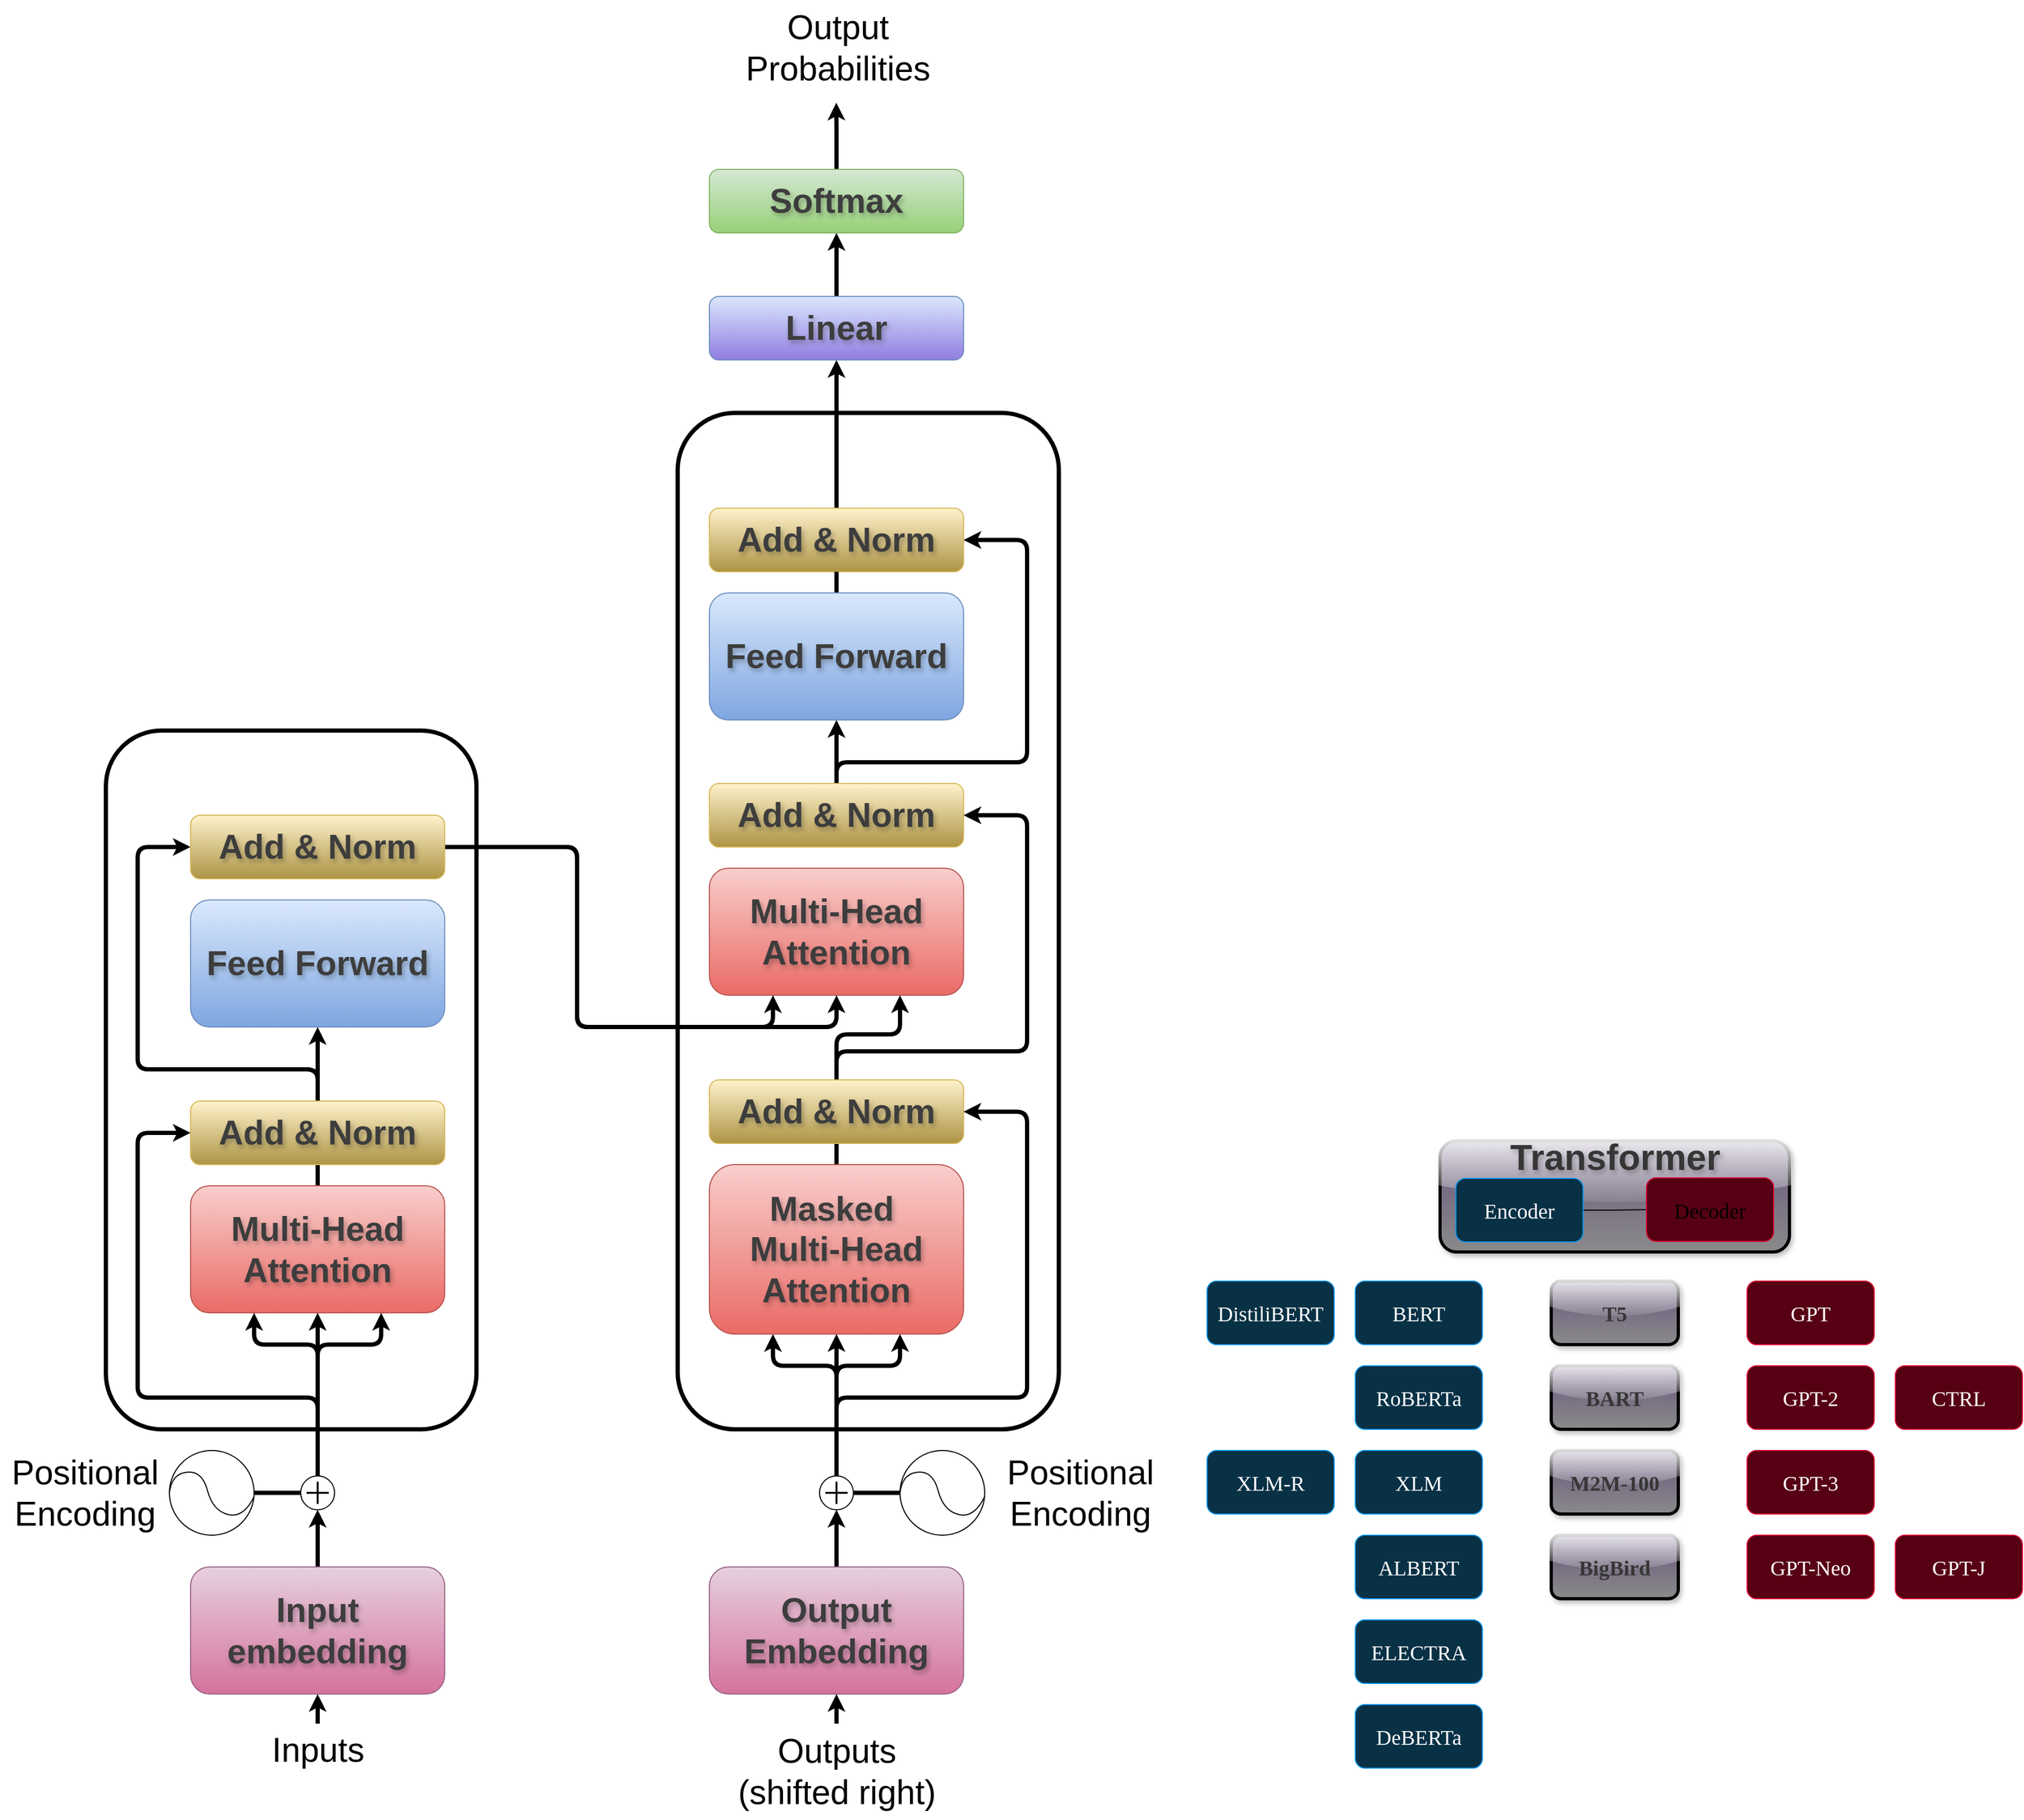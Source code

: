 <mxfile version="24.1.0" type="device">
  <diagram name="Page-1" id="pcucTkDDgFkPTCST-ymx">
    <mxGraphModel dx="5171" dy="3227" grid="1" gridSize="10" guides="1" tooltips="1" connect="1" arrows="1" fold="1" page="1" pageScale="1" pageWidth="850" pageHeight="1100" math="0" shadow="0">
      <root>
        <mxCell id="0" />
        <mxCell id="1" parent="0" />
        <mxCell id="bqGlinrl0lAdSsYBBATu-93" value="" style="group" vertex="1" connectable="0" parent="1">
          <mxGeometry x="40" y="177.5" width="770" height="602.5" as="geometry" />
        </mxCell>
        <mxCell id="bqGlinrl0lAdSsYBBATu-2" value="" style="rounded=1;whiteSpace=wrap;html=1;fillColor=#67567D;gradientColor=#8A8A8A;glass=1;shadow=1;perimeterSpacing=0;strokeWidth=3;" vertex="1" parent="bqGlinrl0lAdSsYBBATu-93">
          <mxGeometry x="220" y="10" width="330" height="105" as="geometry" />
        </mxCell>
        <mxCell id="bqGlinrl0lAdSsYBBATu-3" value="&lt;font style=&quot;font-size: 34px;&quot; color=&quot;#363636&quot;&gt;Transformer&lt;/font&gt;" style="text;html=1;align=center;verticalAlign=middle;resizable=0;points=[];autosize=1;strokeColor=none;fillColor=none;fontSize=34;glass=0;labelBackgroundColor=none;labelBorderColor=none;textShadow=1;fontColor=#FFFFFF;fontStyle=1" vertex="1" parent="bqGlinrl0lAdSsYBBATu-93">
          <mxGeometry x="280" width="210" height="50" as="geometry" />
        </mxCell>
        <mxCell id="bqGlinrl0lAdSsYBBATu-6" style="edgeStyle=orthogonalEdgeStyle;rounded=0;orthogonalLoop=1;jettySize=auto;html=1;exitX=1;exitY=0.5;exitDx=0;exitDy=0;entryX=0;entryY=0.5;entryDx=0;entryDy=0;endArrow=none;endFill=0;" edge="1" parent="bqGlinrl0lAdSsYBBATu-93" source="bqGlinrl0lAdSsYBBATu-4" target="bqGlinrl0lAdSsYBBATu-5">
          <mxGeometry relative="1" as="geometry" />
        </mxCell>
        <mxCell id="bqGlinrl0lAdSsYBBATu-4" value="Encoder" style="rounded=1;whiteSpace=wrap;html=1;fillColor=#083145;fontColor=#ffffff;strokeColor=#0093EB;fontFamily=Firacode;fontSize=20;" vertex="1" parent="bqGlinrl0lAdSsYBBATu-93">
          <mxGeometry x="235" y="45.5" width="120" height="60" as="geometry" />
        </mxCell>
        <mxCell id="bqGlinrl0lAdSsYBBATu-5" value="Decoder" style="rounded=1;whiteSpace=wrap;html=1;fillColor=#570014;gradientColor=none;strokeColor=#DE0033;fontFamily=Firacode;fontSize=20;" vertex="1" parent="bqGlinrl0lAdSsYBBATu-93">
          <mxGeometry x="415" y="45" width="120" height="60" as="geometry" />
        </mxCell>
        <mxCell id="bqGlinrl0lAdSsYBBATu-7" value="BERT" style="rounded=1;whiteSpace=wrap;html=1;fillColor=#083145;fontColor=#ffffff;strokeColor=#0093EB;fontFamily=Firacode;fontSize=20;" vertex="1" parent="bqGlinrl0lAdSsYBBATu-93">
          <mxGeometry x="140" y="142.5" width="120" height="60" as="geometry" />
        </mxCell>
        <mxCell id="bqGlinrl0lAdSsYBBATu-8" value="DistiliBERT" style="rounded=1;whiteSpace=wrap;html=1;fillColor=#083145;fontColor=#ffffff;strokeColor=#0093EB;fontFamily=Firacode;fontSize=20;" vertex="1" parent="bqGlinrl0lAdSsYBBATu-93">
          <mxGeometry y="142.5" width="120" height="60" as="geometry" />
        </mxCell>
        <mxCell id="bqGlinrl0lAdSsYBBATu-9" value="RoBERTa" style="rounded=1;whiteSpace=wrap;html=1;fillColor=#083145;fontColor=#ffffff;strokeColor=#0093EB;fontFamily=Firacode;fontSize=20;" vertex="1" parent="bqGlinrl0lAdSsYBBATu-93">
          <mxGeometry x="140" y="222.5" width="120" height="60" as="geometry" />
        </mxCell>
        <mxCell id="bqGlinrl0lAdSsYBBATu-10" value="XLM" style="rounded=1;whiteSpace=wrap;html=1;fillColor=#083145;fontColor=#ffffff;strokeColor=#0093EB;fontFamily=Firacode;fontSize=20;" vertex="1" parent="bqGlinrl0lAdSsYBBATu-93">
          <mxGeometry x="140" y="302.5" width="120" height="60" as="geometry" />
        </mxCell>
        <mxCell id="bqGlinrl0lAdSsYBBATu-11" value="DeBERTa" style="rounded=1;whiteSpace=wrap;html=1;fillColor=#083145;fontColor=#ffffff;strokeColor=#0093EB;fontFamily=Firacode;fontSize=20;" vertex="1" parent="bqGlinrl0lAdSsYBBATu-93">
          <mxGeometry x="140" y="542.5" width="120" height="60" as="geometry" />
        </mxCell>
        <mxCell id="bqGlinrl0lAdSsYBBATu-12" value="ELECTRA" style="rounded=1;whiteSpace=wrap;html=1;fillColor=#083145;fontColor=#ffffff;strokeColor=#0093EB;fontFamily=Firacode;fontSize=20;" vertex="1" parent="bqGlinrl0lAdSsYBBATu-93">
          <mxGeometry x="140" y="462.5" width="120" height="60" as="geometry" />
        </mxCell>
        <mxCell id="bqGlinrl0lAdSsYBBATu-13" value="ALBERT" style="rounded=1;whiteSpace=wrap;html=1;fillColor=#083145;fontColor=#ffffff;strokeColor=#0093EB;fontFamily=Firacode;fontSize=20;" vertex="1" parent="bqGlinrl0lAdSsYBBATu-93">
          <mxGeometry x="140" y="382.5" width="120" height="60" as="geometry" />
        </mxCell>
        <mxCell id="bqGlinrl0lAdSsYBBATu-14" value="XLM-R" style="rounded=1;whiteSpace=wrap;html=1;fillColor=#083145;fontColor=#ffffff;strokeColor=#0093EB;fontFamily=Firacode;fontSize=20;" vertex="1" parent="bqGlinrl0lAdSsYBBATu-93">
          <mxGeometry y="302.5" width="120" height="60" as="geometry" />
        </mxCell>
        <mxCell id="bqGlinrl0lAdSsYBBATu-15" value="BigBird" style="rounded=1;whiteSpace=wrap;html=1;fillColor=#67567D;gradientColor=#8A8A8A;glass=1;shadow=1;perimeterSpacing=0;strokeWidth=3;fontColor=#363636;fontStyle=1;fontFamily=Firacode;fontSize=20;" vertex="1" parent="bqGlinrl0lAdSsYBBATu-93">
          <mxGeometry x="325" y="382.5" width="120" height="60" as="geometry" />
        </mxCell>
        <mxCell id="bqGlinrl0lAdSsYBBATu-16" value="M2M-100" style="rounded=1;whiteSpace=wrap;html=1;fillColor=#67567D;gradientColor=#8A8A8A;glass=1;shadow=1;perimeterSpacing=0;strokeWidth=3;fontColor=#363636;fontStyle=1;fontFamily=Firacode;fontSize=20;" vertex="1" parent="bqGlinrl0lAdSsYBBATu-93">
          <mxGeometry x="325" y="302.5" width="120" height="60" as="geometry" />
        </mxCell>
        <mxCell id="bqGlinrl0lAdSsYBBATu-17" value="BART" style="rounded=1;whiteSpace=wrap;html=1;fillColor=#67567D;gradientColor=#8A8A8A;glass=1;shadow=1;perimeterSpacing=0;strokeWidth=3;fontColor=#363636;fontStyle=1;fontFamily=Firacode;fontSize=20;" vertex="1" parent="bqGlinrl0lAdSsYBBATu-93">
          <mxGeometry x="325" y="222.5" width="120" height="60" as="geometry" />
        </mxCell>
        <mxCell id="bqGlinrl0lAdSsYBBATu-18" value="T5" style="rounded=1;whiteSpace=wrap;html=1;fillColor=#67567D;gradientColor=#8A8A8A;glass=1;shadow=1;perimeterSpacing=0;strokeWidth=3;fontColor=#363636;fontStyle=1;fontFamily=Firacode;fontSize=20;" vertex="1" parent="bqGlinrl0lAdSsYBBATu-93">
          <mxGeometry x="325" y="142.5" width="120" height="60" as="geometry" />
        </mxCell>
        <mxCell id="bqGlinrl0lAdSsYBBATu-19" value="GPT-Neo" style="rounded=1;whiteSpace=wrap;html=1;fillColor=#570014;fontColor=#ffffff;strokeColor=#DE0033;gradientColor=none;fontFamily=Firacode;fontSize=20;" vertex="1" parent="bqGlinrl0lAdSsYBBATu-93">
          <mxGeometry x="510" y="382.5" width="120" height="60" as="geometry" />
        </mxCell>
        <mxCell id="bqGlinrl0lAdSsYBBATu-20" value="GPT-3" style="rounded=1;whiteSpace=wrap;html=1;fillColor=#570014;fontColor=#ffffff;strokeColor=#DE0033;gradientColor=none;fontFamily=Firacode;fontSize=20;" vertex="1" parent="bqGlinrl0lAdSsYBBATu-93">
          <mxGeometry x="510" y="302.5" width="120" height="60" as="geometry" />
        </mxCell>
        <mxCell id="bqGlinrl0lAdSsYBBATu-21" value="GPT-2" style="rounded=1;whiteSpace=wrap;html=1;fillColor=#570014;fontColor=#ffffff;strokeColor=#DE0033;gradientColor=none;fontFamily=Firacode;fontSize=20;" vertex="1" parent="bqGlinrl0lAdSsYBBATu-93">
          <mxGeometry x="510" y="222.5" width="120" height="60" as="geometry" />
        </mxCell>
        <mxCell id="bqGlinrl0lAdSsYBBATu-22" value="GPT" style="rounded=1;whiteSpace=wrap;html=1;fillColor=#570014;fontColor=#ffffff;strokeColor=#DE0033;gradientColor=none;fontFamily=Firacode;fontSize=20;" vertex="1" parent="bqGlinrl0lAdSsYBBATu-93">
          <mxGeometry x="510" y="142.5" width="120" height="60" as="geometry" />
        </mxCell>
        <mxCell id="bqGlinrl0lAdSsYBBATu-23" value="CTRL" style="rounded=1;whiteSpace=wrap;html=1;fillColor=#570014;fontColor=#ffffff;strokeColor=#DE0033;gradientColor=none;fontFamily=Firacode;fontSize=20;" vertex="1" parent="bqGlinrl0lAdSsYBBATu-93">
          <mxGeometry x="650" y="222.5" width="120" height="60" as="geometry" />
        </mxCell>
        <mxCell id="bqGlinrl0lAdSsYBBATu-24" value="GPT-J" style="rounded=1;whiteSpace=wrap;html=1;fillColor=#570014;fontColor=#ffffff;strokeColor=#DE0033;gradientColor=none;fontFamily=Firacode;fontSize=20;" vertex="1" parent="bqGlinrl0lAdSsYBBATu-93">
          <mxGeometry x="650" y="382.5" width="120" height="60" as="geometry" />
        </mxCell>
        <mxCell id="bqGlinrl0lAdSsYBBATu-96" value="" style="group;editable=0;" vertex="1" connectable="0" parent="1">
          <mxGeometry x="-1100" y="-890" width="1100" height="1718" as="geometry" />
        </mxCell>
        <mxCell id="bqGlinrl0lAdSsYBBATu-28" value="" style="rounded=1;whiteSpace=wrap;html=1;strokeWidth=4;" vertex="1" parent="bqGlinrl0lAdSsYBBATu-96">
          <mxGeometry x="100" y="690" width="350" height="660" as="geometry" />
        </mxCell>
        <mxCell id="bqGlinrl0lAdSsYBBATu-29" value="" style="rounded=1;whiteSpace=wrap;html=1;strokeWidth=4;" vertex="1" parent="bqGlinrl0lAdSsYBBATu-96">
          <mxGeometry x="640" y="390" width="360" height="960" as="geometry" />
        </mxCell>
        <mxCell id="bqGlinrl0lAdSsYBBATu-67" style="edgeStyle=orthogonalEdgeStyle;rounded=0;orthogonalLoop=1;jettySize=auto;html=1;entryX=0.5;entryY=1;entryDx=0;entryDy=0;endArrow=none;endFill=0;strokeWidth=4;startSize=6;endSize=4;" edge="1" parent="bqGlinrl0lAdSsYBBATu-96" source="bqGlinrl0lAdSsYBBATu-30" target="bqGlinrl0lAdSsYBBATu-34">
          <mxGeometry relative="1" as="geometry" />
        </mxCell>
        <mxCell id="bqGlinrl0lAdSsYBBATu-30" value="Multi-Head Attention" style="rounded=1;whiteSpace=wrap;html=1;fontSize=32;fillColor=#f8cecc;gradientColor=#ea6b66;strokeColor=#b85450;textShadow=1;fontStyle=1;fontColor=#3D3D3D;" vertex="1" parent="bqGlinrl0lAdSsYBBATu-96">
          <mxGeometry x="180" y="1120" width="240" height="120" as="geometry" />
        </mxCell>
        <mxCell id="bqGlinrl0lAdSsYBBATu-82" style="edgeStyle=orthogonalEdgeStyle;rounded=0;orthogonalLoop=1;jettySize=auto;html=1;entryX=0.5;entryY=1;entryDx=0;entryDy=0;endArrow=none;endFill=0;strokeWidth=4;startSize=6;endSize=4;" edge="1" parent="bqGlinrl0lAdSsYBBATu-96" source="bqGlinrl0lAdSsYBBATu-31" target="bqGlinrl0lAdSsYBBATu-36">
          <mxGeometry relative="1" as="geometry" />
        </mxCell>
        <mxCell id="bqGlinrl0lAdSsYBBATu-31" value="Masked&amp;nbsp;&lt;div&gt;Multi-Head Attention&lt;/div&gt;" style="rounded=1;whiteSpace=wrap;html=1;fontSize=32;fillColor=#f8cecc;gradientColor=#ea6b66;strokeColor=#b85450;textShadow=1;fontStyle=1;fontColor=#3D3D3D;" vertex="1" parent="bqGlinrl0lAdSsYBBATu-96">
          <mxGeometry x="670" y="1100" width="240" height="160" as="geometry" />
        </mxCell>
        <mxCell id="bqGlinrl0lAdSsYBBATu-32" value="Multi-Head Attention" style="rounded=1;whiteSpace=wrap;html=1;fontSize=32;fillColor=#f8cecc;gradientColor=#ea6b66;strokeColor=#b85450;textShadow=1;fontStyle=1;fontColor=#3D3D3D;" vertex="1" parent="bqGlinrl0lAdSsYBBATu-96">
          <mxGeometry x="670" y="820" width="240" height="120" as="geometry" />
        </mxCell>
        <mxCell id="bqGlinrl0lAdSsYBBATu-33" value="Feed Forward" style="rounded=1;whiteSpace=wrap;html=1;fontSize=32;fillColor=#dae8fc;gradientColor=#7ea6e0;strokeColor=#6c8ebf;textShadow=1;fontStyle=1;fontColor=#3D3D3D;" vertex="1" parent="bqGlinrl0lAdSsYBBATu-96">
          <mxGeometry x="180" y="850" width="240" height="120" as="geometry" />
        </mxCell>
        <mxCell id="bqGlinrl0lAdSsYBBATu-68" style="edgeStyle=orthogonalEdgeStyle;rounded=0;orthogonalLoop=1;jettySize=auto;html=1;strokeWidth=4;startSize=6;endSize=4;" edge="1" parent="bqGlinrl0lAdSsYBBATu-96" source="bqGlinrl0lAdSsYBBATu-34" target="bqGlinrl0lAdSsYBBATu-33">
          <mxGeometry relative="1" as="geometry" />
        </mxCell>
        <mxCell id="bqGlinrl0lAdSsYBBATu-85" style="edgeStyle=orthogonalEdgeStyle;rounded=1;orthogonalLoop=1;jettySize=auto;html=1;entryX=0;entryY=0.5;entryDx=0;entryDy=0;curved=0;strokeWidth=4;startSize=6;endSize=4;" edge="1" parent="bqGlinrl0lAdSsYBBATu-96" source="bqGlinrl0lAdSsYBBATu-34" target="bqGlinrl0lAdSsYBBATu-35">
          <mxGeometry relative="1" as="geometry">
            <Array as="points">
              <mxPoint x="300" y="1010" />
              <mxPoint x="130" y="1010" />
              <mxPoint x="130" y="800" />
            </Array>
          </mxGeometry>
        </mxCell>
        <mxCell id="bqGlinrl0lAdSsYBBATu-34" value="Add &amp;amp; Norm" style="rounded=1;whiteSpace=wrap;html=1;fontSize=32;fillColor=#fff2cc;gradientColor=#AD9445;strokeColor=#d6b656;textShadow=1;fontStyle=1;fontColor=#3D3D3D;" vertex="1" parent="bqGlinrl0lAdSsYBBATu-96">
          <mxGeometry x="180" y="1040" width="240" height="60" as="geometry" />
        </mxCell>
        <mxCell id="bqGlinrl0lAdSsYBBATu-70" style="edgeStyle=orthogonalEdgeStyle;rounded=1;orthogonalLoop=1;jettySize=auto;html=1;entryX=0.25;entryY=1;entryDx=0;entryDy=0;curved=0;strokeWidth=4;startSize=6;endSize=4;" edge="1" parent="bqGlinrl0lAdSsYBBATu-96" source="bqGlinrl0lAdSsYBBATu-35" target="bqGlinrl0lAdSsYBBATu-32">
          <mxGeometry relative="1" as="geometry">
            <Array as="points">
              <mxPoint x="545" y="800" />
              <mxPoint x="545" y="970" />
              <mxPoint x="730" y="970" />
            </Array>
          </mxGeometry>
        </mxCell>
        <mxCell id="bqGlinrl0lAdSsYBBATu-71" style="edgeStyle=orthogonalEdgeStyle;rounded=1;orthogonalLoop=1;jettySize=auto;html=1;entryX=0.5;entryY=1;entryDx=0;entryDy=0;curved=0;strokeWidth=4;startSize=6;endSize=4;" edge="1" parent="bqGlinrl0lAdSsYBBATu-96" source="bqGlinrl0lAdSsYBBATu-35" target="bqGlinrl0lAdSsYBBATu-32">
          <mxGeometry relative="1" as="geometry">
            <Array as="points">
              <mxPoint x="545" y="800" />
              <mxPoint x="545" y="970" />
              <mxPoint x="790" y="970" />
            </Array>
          </mxGeometry>
        </mxCell>
        <mxCell id="bqGlinrl0lAdSsYBBATu-35" value="Add &amp;amp; Norm" style="rounded=1;whiteSpace=wrap;html=1;fontSize=32;fillColor=#fff2cc;gradientColor=#AD9445;strokeColor=#d6b656;textShadow=1;fontStyle=1;fontColor=#3D3D3D;" vertex="1" parent="bqGlinrl0lAdSsYBBATu-96">
          <mxGeometry x="180" y="770" width="240" height="60" as="geometry" />
        </mxCell>
        <mxCell id="bqGlinrl0lAdSsYBBATu-83" style="edgeStyle=orthogonalEdgeStyle;rounded=1;orthogonalLoop=1;jettySize=auto;html=1;entryX=0.75;entryY=1;entryDx=0;entryDy=0;curved=0;strokeWidth=4;startSize=6;endSize=4;" edge="1" parent="bqGlinrl0lAdSsYBBATu-96" source="bqGlinrl0lAdSsYBBATu-36" target="bqGlinrl0lAdSsYBBATu-32">
          <mxGeometry relative="1" as="geometry">
            <Array as="points">
              <mxPoint x="790" y="977" />
              <mxPoint x="850" y="977" />
            </Array>
          </mxGeometry>
        </mxCell>
        <mxCell id="bqGlinrl0lAdSsYBBATu-84" style="edgeStyle=orthogonalEdgeStyle;rounded=1;orthogonalLoop=1;jettySize=auto;html=1;entryX=1;entryY=0.5;entryDx=0;entryDy=0;curved=0;strokeWidth=4;startSize=6;endSize=4;" edge="1" parent="bqGlinrl0lAdSsYBBATu-96" source="bqGlinrl0lAdSsYBBATu-36" target="bqGlinrl0lAdSsYBBATu-37">
          <mxGeometry relative="1" as="geometry">
            <Array as="points">
              <mxPoint x="790" y="993" />
              <mxPoint x="970" y="993" />
              <mxPoint x="970" y="770" />
            </Array>
          </mxGeometry>
        </mxCell>
        <mxCell id="bqGlinrl0lAdSsYBBATu-36" value="Add &amp;amp; Norm" style="rounded=1;whiteSpace=wrap;html=1;fontSize=32;fillColor=#fff2cc;gradientColor=#AD9445;strokeColor=#d6b656;textShadow=1;fontStyle=1;fontColor=#3D3D3D;" vertex="1" parent="bqGlinrl0lAdSsYBBATu-96">
          <mxGeometry x="670" y="1020" width="240" height="60" as="geometry" />
        </mxCell>
        <mxCell id="bqGlinrl0lAdSsYBBATu-86" style="edgeStyle=orthogonalEdgeStyle;rounded=0;orthogonalLoop=1;jettySize=auto;html=1;entryX=0.5;entryY=1;entryDx=0;entryDy=0;strokeWidth=4;startSize=6;endSize=4;" edge="1" parent="bqGlinrl0lAdSsYBBATu-96" source="bqGlinrl0lAdSsYBBATu-37" target="bqGlinrl0lAdSsYBBATu-41">
          <mxGeometry relative="1" as="geometry" />
        </mxCell>
        <mxCell id="bqGlinrl0lAdSsYBBATu-87" style="edgeStyle=orthogonalEdgeStyle;rounded=1;orthogonalLoop=1;jettySize=auto;html=1;entryX=1;entryY=0.5;entryDx=0;entryDy=0;strokeWidth=4;startSize=6;endSize=4;curved=0;" edge="1" parent="bqGlinrl0lAdSsYBBATu-96" source="bqGlinrl0lAdSsYBBATu-37" target="bqGlinrl0lAdSsYBBATu-38">
          <mxGeometry relative="1" as="geometry">
            <Array as="points">
              <mxPoint x="790" y="720" />
              <mxPoint x="970" y="720" />
              <mxPoint x="970" y="510" />
            </Array>
          </mxGeometry>
        </mxCell>
        <mxCell id="bqGlinrl0lAdSsYBBATu-37" value="Add &amp;amp; Norm" style="rounded=1;whiteSpace=wrap;html=1;fontSize=32;fillColor=#fff2cc;gradientColor=#AD9445;strokeColor=#d6b656;fontColor=#3D3D3D;textShadow=1;fontStyle=1" vertex="1" parent="bqGlinrl0lAdSsYBBATu-96">
          <mxGeometry x="670" y="740" width="240" height="60" as="geometry" />
        </mxCell>
        <mxCell id="bqGlinrl0lAdSsYBBATu-89" style="edgeStyle=orthogonalEdgeStyle;rounded=0;orthogonalLoop=1;jettySize=auto;html=1;entryX=0.5;entryY=1;entryDx=0;entryDy=0;strokeWidth=4;startSize=6;endSize=4;" edge="1" parent="bqGlinrl0lAdSsYBBATu-96" source="bqGlinrl0lAdSsYBBATu-38" target="bqGlinrl0lAdSsYBBATu-39">
          <mxGeometry relative="1" as="geometry" />
        </mxCell>
        <mxCell id="bqGlinrl0lAdSsYBBATu-38" value="Add &amp;amp; Norm" style="rounded=1;whiteSpace=wrap;html=1;fontSize=32;fillColor=#fff2cc;gradientColor=#AD9445;strokeColor=#d6b656;textShadow=1;fontStyle=1;fontColor=#3D3D3D;" vertex="1" parent="bqGlinrl0lAdSsYBBATu-96">
          <mxGeometry x="670" y="480" width="240" height="60" as="geometry" />
        </mxCell>
        <mxCell id="bqGlinrl0lAdSsYBBATu-90" style="edgeStyle=orthogonalEdgeStyle;rounded=0;orthogonalLoop=1;jettySize=auto;html=1;entryX=0.5;entryY=1;entryDx=0;entryDy=0;strokeWidth=4;startSize=6;endSize=4;" edge="1" parent="bqGlinrl0lAdSsYBBATu-96" source="bqGlinrl0lAdSsYBBATu-39" target="bqGlinrl0lAdSsYBBATu-40">
          <mxGeometry relative="1" as="geometry" />
        </mxCell>
        <mxCell id="bqGlinrl0lAdSsYBBATu-39" value="Linear" style="rounded=1;whiteSpace=wrap;html=1;fontSize=32;fillColor=#dae8fc;gradientColor=#917DE0;strokeColor=#6c8ebf;textShadow=1;fontStyle=1;fontColor=#3D3D3D;" vertex="1" parent="bqGlinrl0lAdSsYBBATu-96">
          <mxGeometry x="670" y="280" width="240" height="60" as="geometry" />
        </mxCell>
        <mxCell id="bqGlinrl0lAdSsYBBATu-91" style="edgeStyle=orthogonalEdgeStyle;rounded=0;orthogonalLoop=1;jettySize=auto;html=1;entryX=0.494;entryY=1.078;entryDx=0;entryDy=0;entryPerimeter=0;strokeWidth=4;startSize=6;endSize=4;" edge="1" parent="bqGlinrl0lAdSsYBBATu-96" source="bqGlinrl0lAdSsYBBATu-40" target="bqGlinrl0lAdSsYBBATu-92">
          <mxGeometry relative="1" as="geometry">
            <mxPoint x="790" y="100" as="targetPoint" />
          </mxGeometry>
        </mxCell>
        <mxCell id="bqGlinrl0lAdSsYBBATu-40" value="Softmax" style="rounded=1;whiteSpace=wrap;html=1;fontSize=32;fillColor=#d5e8d4;gradientColor=#97d077;strokeColor=#82b366;textShadow=1;fontStyle=1;fontColor=#3D3D3D;" vertex="1" parent="bqGlinrl0lAdSsYBBATu-96">
          <mxGeometry x="670" y="160" width="240" height="60" as="geometry" />
        </mxCell>
        <mxCell id="bqGlinrl0lAdSsYBBATu-88" style="edgeStyle=orthogonalEdgeStyle;rounded=0;orthogonalLoop=1;jettySize=auto;html=1;exitX=0.5;exitY=0;exitDx=0;exitDy=0;entryX=0.5;entryY=1;entryDx=0;entryDy=0;endArrow=none;endFill=0;strokeWidth=4;startSize=6;endSize=4;" edge="1" parent="bqGlinrl0lAdSsYBBATu-96" source="bqGlinrl0lAdSsYBBATu-41" target="bqGlinrl0lAdSsYBBATu-38">
          <mxGeometry relative="1" as="geometry" />
        </mxCell>
        <mxCell id="bqGlinrl0lAdSsYBBATu-41" value="Feed Forward" style="rounded=1;whiteSpace=wrap;html=1;fontSize=32;fillColor=#dae8fc;gradientColor=#7ea6e0;strokeColor=#6c8ebf;textShadow=1;fontStyle=1;fontColor=#3D3D3D;" vertex="1" parent="bqGlinrl0lAdSsYBBATu-96">
          <mxGeometry x="670" y="560" width="240" height="120" as="geometry" />
        </mxCell>
        <mxCell id="bqGlinrl0lAdSsYBBATu-63" style="edgeStyle=orthogonalEdgeStyle;rounded=0;orthogonalLoop=1;jettySize=auto;html=1;exitX=0.5;exitY=0;exitDx=0;exitDy=0;strokeWidth=4;startSize=6;endSize=4;" edge="1" parent="bqGlinrl0lAdSsYBBATu-96" source="bqGlinrl0lAdSsYBBATu-55" target="bqGlinrl0lAdSsYBBATu-30">
          <mxGeometry relative="1" as="geometry" />
        </mxCell>
        <mxCell id="bqGlinrl0lAdSsYBBATu-64" style="edgeStyle=orthogonalEdgeStyle;rounded=1;orthogonalLoop=1;jettySize=auto;html=1;entryX=0.25;entryY=1;entryDx=0;entryDy=0;curved=0;exitX=0.5;exitY=0;exitDx=0;exitDy=0;strokeWidth=4;startSize=6;endSize=4;" edge="1" parent="bqGlinrl0lAdSsYBBATu-96" source="bqGlinrl0lAdSsYBBATu-55" target="bqGlinrl0lAdSsYBBATu-30">
          <mxGeometry relative="1" as="geometry">
            <Array as="points">
              <mxPoint x="300" y="1270" />
              <mxPoint x="240" y="1270" />
            </Array>
          </mxGeometry>
        </mxCell>
        <mxCell id="bqGlinrl0lAdSsYBBATu-65" style="edgeStyle=orthogonalEdgeStyle;rounded=1;orthogonalLoop=1;jettySize=auto;html=1;entryX=0.75;entryY=1;entryDx=0;entryDy=0;curved=0;exitX=0.5;exitY=0;exitDx=0;exitDy=0;strokeWidth=4;startSize=6;endSize=4;" edge="1" parent="bqGlinrl0lAdSsYBBATu-96" source="bqGlinrl0lAdSsYBBATu-55" target="bqGlinrl0lAdSsYBBATu-30">
          <mxGeometry relative="1" as="geometry">
            <Array as="points">
              <mxPoint x="300" y="1270" />
              <mxPoint x="360" y="1270" />
            </Array>
          </mxGeometry>
        </mxCell>
        <mxCell id="bqGlinrl0lAdSsYBBATu-66" style="edgeStyle=orthogonalEdgeStyle;rounded=1;orthogonalLoop=1;jettySize=auto;html=1;entryX=0;entryY=0.5;entryDx=0;entryDy=0;curved=0;exitX=0.5;exitY=0;exitDx=0;exitDy=0;strokeWidth=4;startSize=6;endSize=4;" edge="1" parent="bqGlinrl0lAdSsYBBATu-96" source="bqGlinrl0lAdSsYBBATu-55" target="bqGlinrl0lAdSsYBBATu-34">
          <mxGeometry relative="1" as="geometry">
            <Array as="points">
              <mxPoint x="300" y="1320" />
              <mxPoint x="130" y="1320" />
              <mxPoint x="130" y="1070" />
            </Array>
          </mxGeometry>
        </mxCell>
        <mxCell id="bqGlinrl0lAdSsYBBATu-77" style="edgeStyle=orthogonalEdgeStyle;rounded=0;orthogonalLoop=1;jettySize=auto;html=1;entryX=0.5;entryY=1;entryDx=0;entryDy=0;strokeWidth=4;startSize=6;endSize=4;" edge="1" parent="bqGlinrl0lAdSsYBBATu-96" source="bqGlinrl0lAdSsYBBATu-25" target="bqGlinrl0lAdSsYBBATu-55">
          <mxGeometry relative="1" as="geometry" />
        </mxCell>
        <mxCell id="bqGlinrl0lAdSsYBBATu-25" value="Input embedding" style="rounded=1;whiteSpace=wrap;html=1;fontSize=32;fillColor=#e6d0de;strokeColor=#996185;gradientColor=#d5739d;textShadow=1;fontStyle=1;fontColor=#3D3D3D;" vertex="1" parent="bqGlinrl0lAdSsYBBATu-96">
          <mxGeometry x="180" y="1480" width="240" height="120" as="geometry" />
        </mxCell>
        <mxCell id="bqGlinrl0lAdSsYBBATu-48" value="" style="group" vertex="1" connectable="0" parent="bqGlinrl0lAdSsYBBATu-96">
          <mxGeometry x="160" y="1370" width="80" height="80" as="geometry" />
        </mxCell>
        <mxCell id="bqGlinrl0lAdSsYBBATu-45" value="" style="ellipse;whiteSpace=wrap;html=1;aspect=fixed;" vertex="1" parent="bqGlinrl0lAdSsYBBATu-48">
          <mxGeometry width="80" height="80" as="geometry" />
        </mxCell>
        <mxCell id="bqGlinrl0lAdSsYBBATu-47" value="" style="curved=1;endArrow=none;html=1;rounded=0;entryX=0;entryY=0.5;entryDx=0;entryDy=0;endFill=0;exitX=0.999;exitY=0.545;exitDx=0;exitDy=0;exitPerimeter=0;" edge="1" parent="bqGlinrl0lAdSsYBBATu-48" source="bqGlinrl0lAdSsYBBATu-45" target="bqGlinrl0lAdSsYBBATu-45">
          <mxGeometry width="50" height="50" relative="1" as="geometry">
            <mxPoint x="78" y="50" as="sourcePoint" />
            <mxPoint x="5" y="10" as="targetPoint" />
            <Array as="points">
              <mxPoint x="70" y="64" />
              <mxPoint x="41" y="57" />
              <mxPoint x="31" y="19" />
              <mxPoint x="2" y="22" />
            </Array>
          </mxGeometry>
        </mxCell>
        <mxCell id="bqGlinrl0lAdSsYBBATu-58" value="" style="group" vertex="1" connectable="0" parent="bqGlinrl0lAdSsYBBATu-96">
          <mxGeometry x="284" y="1394" width="32" height="32" as="geometry" />
        </mxCell>
        <mxCell id="bqGlinrl0lAdSsYBBATu-55" value="" style="ellipse;whiteSpace=wrap;html=1;aspect=fixed;container=0;" vertex="1" parent="bqGlinrl0lAdSsYBBATu-58">
          <mxGeometry width="32" height="32" as="geometry" />
        </mxCell>
        <mxCell id="bqGlinrl0lAdSsYBBATu-56" value="" style="shape=cross;whiteSpace=wrap;html=1;size=0.04;strokeWidth=1;container=0;" vertex="1" parent="bqGlinrl0lAdSsYBBATu-58">
          <mxGeometry x="6" y="6" width="20" height="20" as="geometry" />
        </mxCell>
        <mxCell id="bqGlinrl0lAdSsYBBATu-76" style="edgeStyle=orthogonalEdgeStyle;rounded=0;orthogonalLoop=1;jettySize=auto;html=1;entryX=0.5;entryY=1;entryDx=0;entryDy=0;strokeWidth=4;startSize=6;endSize=4;" edge="1" parent="bqGlinrl0lAdSsYBBATu-96" source="bqGlinrl0lAdSsYBBATu-27" target="bqGlinrl0lAdSsYBBATu-61">
          <mxGeometry relative="1" as="geometry" />
        </mxCell>
        <mxCell id="bqGlinrl0lAdSsYBBATu-27" value="Output Embedding" style="rounded=1;whiteSpace=wrap;html=1;fontSize=32;fillColor=#e6d0de;strokeColor=#996185;gradientColor=#d5739d;textShadow=1;fontStyle=1;fontColor=#3D3D3D;" vertex="1" parent="bqGlinrl0lAdSsYBBATu-96">
          <mxGeometry x="670" y="1480" width="240" height="120" as="geometry" />
        </mxCell>
        <mxCell id="bqGlinrl0lAdSsYBBATu-74" style="edgeStyle=orthogonalEdgeStyle;rounded=0;orthogonalLoop=1;jettySize=auto;html=1;entryX=0.5;entryY=1;entryDx=0;entryDy=0;endArrow=classic;endFill=1;strokeWidth=4;startSize=6;endSize=4;" edge="1" parent="bqGlinrl0lAdSsYBBATu-96" source="bqGlinrl0lAdSsYBBATu-43" target="bqGlinrl0lAdSsYBBATu-27">
          <mxGeometry relative="1" as="geometry" />
        </mxCell>
        <mxCell id="bqGlinrl0lAdSsYBBATu-43" value="&lt;font style=&quot;font-size: 32px;&quot;&gt;Outputs&lt;/font&gt;&lt;div&gt;&lt;span style=&quot;font-size: 32px;&quot;&gt;(shifted right)&lt;/span&gt;&lt;/div&gt;" style="text;html=1;align=center;verticalAlign=middle;resizable=0;points=[];autosize=1;strokeColor=none;fillColor=none;" vertex="1" parent="bqGlinrl0lAdSsYBBATu-96">
          <mxGeometry x="685" y="1628" width="210" height="90" as="geometry" />
        </mxCell>
        <mxCell id="bqGlinrl0lAdSsYBBATu-52" value="" style="group" vertex="1" connectable="0" parent="bqGlinrl0lAdSsYBBATu-96">
          <mxGeometry x="850" y="1370" width="80" height="80" as="geometry" />
        </mxCell>
        <mxCell id="bqGlinrl0lAdSsYBBATu-53" value="" style="ellipse;whiteSpace=wrap;html=1;aspect=fixed;" vertex="1" parent="bqGlinrl0lAdSsYBBATu-52">
          <mxGeometry width="80" height="80" as="geometry" />
        </mxCell>
        <mxCell id="bqGlinrl0lAdSsYBBATu-54" value="" style="curved=1;endArrow=none;html=1;rounded=0;entryX=0;entryY=0.5;entryDx=0;entryDy=0;endFill=0;exitX=0.999;exitY=0.545;exitDx=0;exitDy=0;exitPerimeter=0;" edge="1" parent="bqGlinrl0lAdSsYBBATu-52" source="bqGlinrl0lAdSsYBBATu-53" target="bqGlinrl0lAdSsYBBATu-53">
          <mxGeometry width="50" height="50" relative="1" as="geometry">
            <mxPoint x="78" y="50" as="sourcePoint" />
            <mxPoint x="5" y="10" as="targetPoint" />
            <Array as="points">
              <mxPoint x="70" y="64" />
              <mxPoint x="41" y="57" />
              <mxPoint x="31" y="19" />
              <mxPoint x="2" y="22" />
            </Array>
          </mxGeometry>
        </mxCell>
        <mxCell id="bqGlinrl0lAdSsYBBATu-60" value="" style="group" vertex="1" connectable="0" parent="bqGlinrl0lAdSsYBBATu-96">
          <mxGeometry x="774" y="1394" width="32" height="32" as="geometry" />
        </mxCell>
        <mxCell id="bqGlinrl0lAdSsYBBATu-61" value="" style="ellipse;whiteSpace=wrap;html=1;aspect=fixed;container=0;" vertex="1" parent="bqGlinrl0lAdSsYBBATu-60">
          <mxGeometry width="32" height="32" as="geometry" />
        </mxCell>
        <mxCell id="bqGlinrl0lAdSsYBBATu-62" value="" style="shape=cross;whiteSpace=wrap;html=1;size=0.04;strokeWidth=1;container=0;" vertex="1" parent="bqGlinrl0lAdSsYBBATu-60">
          <mxGeometry x="6" y="6" width="20" height="20" as="geometry" />
        </mxCell>
        <mxCell id="bqGlinrl0lAdSsYBBATu-72" style="edgeStyle=orthogonalEdgeStyle;rounded=0;orthogonalLoop=1;jettySize=auto;html=1;entryX=0.5;entryY=1;entryDx=0;entryDy=0;strokeWidth=4;startSize=6;endSize=4;" edge="1" parent="bqGlinrl0lAdSsYBBATu-96" source="bqGlinrl0lAdSsYBBATu-42" target="bqGlinrl0lAdSsYBBATu-25">
          <mxGeometry relative="1" as="geometry" />
        </mxCell>
        <mxCell id="bqGlinrl0lAdSsYBBATu-42" value="&lt;font style=&quot;font-size: 32px;&quot;&gt;Inputs&lt;/font&gt;" style="text;html=1;align=center;verticalAlign=middle;resizable=0;points=[];autosize=1;strokeColor=none;fillColor=none;" vertex="1" parent="bqGlinrl0lAdSsYBBATu-96">
          <mxGeometry x="245" y="1628" width="110" height="50" as="geometry" />
        </mxCell>
        <mxCell id="bqGlinrl0lAdSsYBBATu-73" style="edgeStyle=orthogonalEdgeStyle;rounded=0;orthogonalLoop=1;jettySize=auto;html=1;entryX=0;entryY=0.5;entryDx=0;entryDy=0;endArrow=none;endFill=0;strokeWidth=4;startSize=6;endSize=4;" edge="1" parent="bqGlinrl0lAdSsYBBATu-96" source="bqGlinrl0lAdSsYBBATu-45" target="bqGlinrl0lAdSsYBBATu-55">
          <mxGeometry relative="1" as="geometry" />
        </mxCell>
        <mxCell id="bqGlinrl0lAdSsYBBATu-75" style="edgeStyle=orthogonalEdgeStyle;rounded=0;orthogonalLoop=1;jettySize=auto;html=1;entryX=1;entryY=0.5;entryDx=0;entryDy=0;endArrow=none;endFill=0;strokeWidth=4;startSize=6;endSize=4;" edge="1" parent="bqGlinrl0lAdSsYBBATu-96" source="bqGlinrl0lAdSsYBBATu-53" target="bqGlinrl0lAdSsYBBATu-61">
          <mxGeometry relative="1" as="geometry" />
        </mxCell>
        <mxCell id="bqGlinrl0lAdSsYBBATu-78" style="edgeStyle=orthogonalEdgeStyle;rounded=0;orthogonalLoop=1;jettySize=auto;html=1;entryX=0.5;entryY=1;entryDx=0;entryDy=0;strokeWidth=4;startSize=6;endSize=4;" edge="1" parent="bqGlinrl0lAdSsYBBATu-96" source="bqGlinrl0lAdSsYBBATu-61" target="bqGlinrl0lAdSsYBBATu-31">
          <mxGeometry relative="1" as="geometry" />
        </mxCell>
        <mxCell id="bqGlinrl0lAdSsYBBATu-79" style="edgeStyle=orthogonalEdgeStyle;rounded=1;orthogonalLoop=1;jettySize=auto;html=1;entryX=0.25;entryY=1;entryDx=0;entryDy=0;curved=0;strokeWidth=4;startSize=6;endSize=4;" edge="1" parent="bqGlinrl0lAdSsYBBATu-96" source="bqGlinrl0lAdSsYBBATu-61" target="bqGlinrl0lAdSsYBBATu-31">
          <mxGeometry relative="1" as="geometry">
            <Array as="points">
              <mxPoint x="790" y="1290" />
              <mxPoint x="730" y="1290" />
            </Array>
          </mxGeometry>
        </mxCell>
        <mxCell id="bqGlinrl0lAdSsYBBATu-80" style="edgeStyle=orthogonalEdgeStyle;rounded=1;orthogonalLoop=1;jettySize=auto;html=1;entryX=0.75;entryY=1;entryDx=0;entryDy=0;curved=0;strokeWidth=4;startSize=6;endSize=4;" edge="1" parent="bqGlinrl0lAdSsYBBATu-96" source="bqGlinrl0lAdSsYBBATu-61" target="bqGlinrl0lAdSsYBBATu-31">
          <mxGeometry relative="1" as="geometry">
            <Array as="points">
              <mxPoint x="790" y="1290" />
              <mxPoint x="850" y="1290" />
            </Array>
          </mxGeometry>
        </mxCell>
        <mxCell id="bqGlinrl0lAdSsYBBATu-81" style="edgeStyle=orthogonalEdgeStyle;rounded=1;orthogonalLoop=1;jettySize=auto;html=1;entryX=1;entryY=0.5;entryDx=0;entryDy=0;curved=0;strokeWidth=4;startSize=6;endSize=4;" edge="1" parent="bqGlinrl0lAdSsYBBATu-96" source="bqGlinrl0lAdSsYBBATu-61" target="bqGlinrl0lAdSsYBBATu-36">
          <mxGeometry relative="1" as="geometry">
            <Array as="points">
              <mxPoint x="790" y="1320" />
              <mxPoint x="970" y="1320" />
              <mxPoint x="970" y="1050" />
            </Array>
          </mxGeometry>
        </mxCell>
        <mxCell id="bqGlinrl0lAdSsYBBATu-92" value="&lt;font style=&quot;font-size: 32px;&quot;&gt;Output&lt;/font&gt;&lt;div&gt;&lt;font style=&quot;font-size: 32px;&quot;&gt;Probabilities&lt;/font&gt;&lt;/div&gt;" style="text;html=1;align=center;verticalAlign=middle;resizable=0;points=[];autosize=1;strokeColor=none;fillColor=none;" vertex="1" parent="bqGlinrl0lAdSsYBBATu-96">
          <mxGeometry x="691" width="200" height="90" as="geometry" />
        </mxCell>
        <mxCell id="bqGlinrl0lAdSsYBBATu-94" value="&lt;font style=&quot;font-size: 32px;&quot;&gt;Positional&lt;/font&gt;&lt;div&gt;&lt;font style=&quot;font-size: 32px;&quot;&gt;Encoding&lt;/font&gt;&lt;/div&gt;" style="text;html=1;align=center;verticalAlign=middle;resizable=0;points=[];autosize=1;strokeColor=none;fillColor=none;" vertex="1" parent="bqGlinrl0lAdSsYBBATu-96">
          <mxGeometry y="1365" width="160" height="90" as="geometry" />
        </mxCell>
        <mxCell id="bqGlinrl0lAdSsYBBATu-95" value="&lt;font style=&quot;font-size: 32px;&quot;&gt;Positional&lt;/font&gt;&lt;div&gt;&lt;font style=&quot;font-size: 32px;&quot;&gt;Encoding&lt;/font&gt;&lt;/div&gt;" style="text;html=1;align=center;verticalAlign=middle;resizable=0;points=[];autosize=1;strokeColor=none;fillColor=none;" vertex="1" parent="bqGlinrl0lAdSsYBBATu-96">
          <mxGeometry x="940" y="1365" width="160" height="90" as="geometry" />
        </mxCell>
      </root>
    </mxGraphModel>
  </diagram>
</mxfile>
